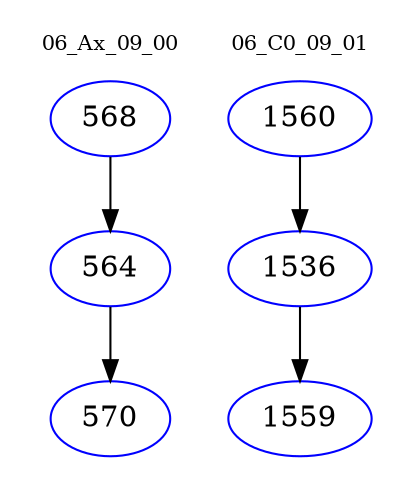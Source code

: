digraph{
subgraph cluster_0 {
color = white
label = "06_Ax_09_00";
fontsize=10;
T0_568 [label="568", color="blue"]
T0_568 -> T0_564 [color="black"]
T0_564 [label="564", color="blue"]
T0_564 -> T0_570 [color="black"]
T0_570 [label="570", color="blue"]
}
subgraph cluster_1 {
color = white
label = "06_C0_09_01";
fontsize=10;
T1_1560 [label="1560", color="blue"]
T1_1560 -> T1_1536 [color="black"]
T1_1536 [label="1536", color="blue"]
T1_1536 -> T1_1559 [color="black"]
T1_1559 [label="1559", color="blue"]
}
}
